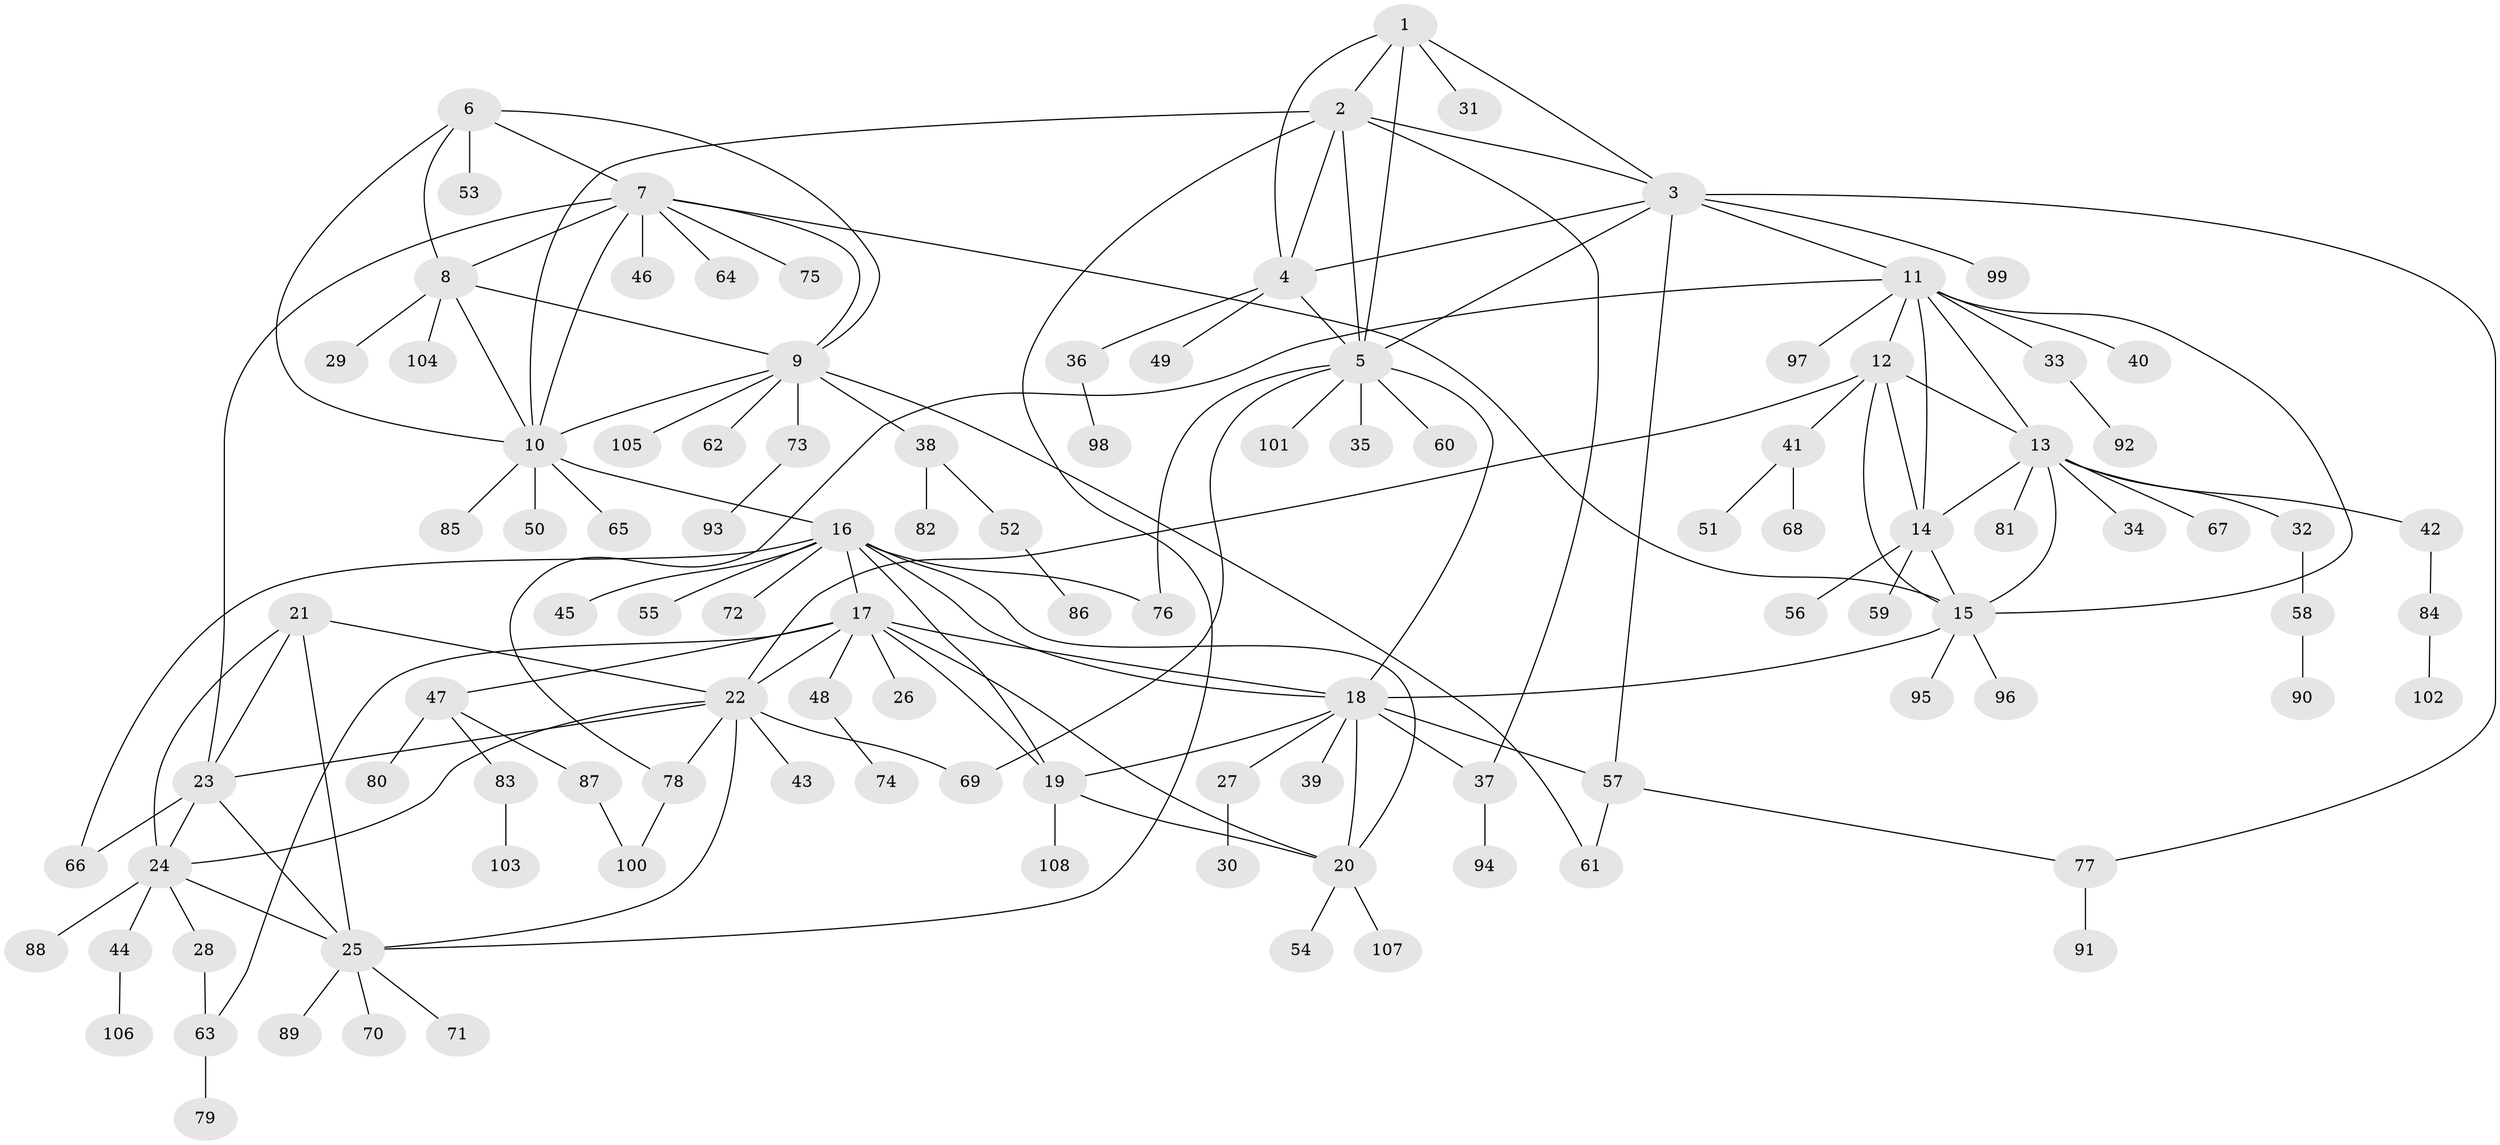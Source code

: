 // coarse degree distribution, {3: 0.060240963855421686, 7: 0.04819277108433735, 9: 0.04819277108433735, 8: 0.04819277108433735, 6: 0.04819277108433735, 12: 0.012048192771084338, 4: 0.03614457831325301, 1: 0.5662650602409639, 2: 0.13253012048192772}
// Generated by graph-tools (version 1.1) at 2025/24/03/03/25 07:24:10]
// undirected, 108 vertices, 153 edges
graph export_dot {
graph [start="1"]
  node [color=gray90,style=filled];
  1;
  2;
  3;
  4;
  5;
  6;
  7;
  8;
  9;
  10;
  11;
  12;
  13;
  14;
  15;
  16;
  17;
  18;
  19;
  20;
  21;
  22;
  23;
  24;
  25;
  26;
  27;
  28;
  29;
  30;
  31;
  32;
  33;
  34;
  35;
  36;
  37;
  38;
  39;
  40;
  41;
  42;
  43;
  44;
  45;
  46;
  47;
  48;
  49;
  50;
  51;
  52;
  53;
  54;
  55;
  56;
  57;
  58;
  59;
  60;
  61;
  62;
  63;
  64;
  65;
  66;
  67;
  68;
  69;
  70;
  71;
  72;
  73;
  74;
  75;
  76;
  77;
  78;
  79;
  80;
  81;
  82;
  83;
  84;
  85;
  86;
  87;
  88;
  89;
  90;
  91;
  92;
  93;
  94;
  95;
  96;
  97;
  98;
  99;
  100;
  101;
  102;
  103;
  104;
  105;
  106;
  107;
  108;
  1 -- 2;
  1 -- 3;
  1 -- 4;
  1 -- 5;
  1 -- 31;
  2 -- 3;
  2 -- 4;
  2 -- 5;
  2 -- 10;
  2 -- 25;
  2 -- 37;
  3 -- 4;
  3 -- 5;
  3 -- 11;
  3 -- 57;
  3 -- 77;
  3 -- 99;
  4 -- 5;
  4 -- 36;
  4 -- 49;
  5 -- 18;
  5 -- 35;
  5 -- 60;
  5 -- 69;
  5 -- 76;
  5 -- 101;
  6 -- 7;
  6 -- 8;
  6 -- 9;
  6 -- 10;
  6 -- 53;
  7 -- 8;
  7 -- 9;
  7 -- 10;
  7 -- 15;
  7 -- 23;
  7 -- 46;
  7 -- 64;
  7 -- 75;
  8 -- 9;
  8 -- 10;
  8 -- 29;
  8 -- 104;
  9 -- 10;
  9 -- 38;
  9 -- 61;
  9 -- 62;
  9 -- 73;
  9 -- 105;
  10 -- 16;
  10 -- 50;
  10 -- 65;
  10 -- 85;
  11 -- 12;
  11 -- 13;
  11 -- 14;
  11 -- 15;
  11 -- 33;
  11 -- 40;
  11 -- 78;
  11 -- 97;
  12 -- 13;
  12 -- 14;
  12 -- 15;
  12 -- 22;
  12 -- 41;
  13 -- 14;
  13 -- 15;
  13 -- 32;
  13 -- 34;
  13 -- 42;
  13 -- 67;
  13 -- 81;
  14 -- 15;
  14 -- 56;
  14 -- 59;
  15 -- 18;
  15 -- 95;
  15 -- 96;
  16 -- 17;
  16 -- 18;
  16 -- 19;
  16 -- 20;
  16 -- 45;
  16 -- 55;
  16 -- 66;
  16 -- 72;
  16 -- 76;
  17 -- 18;
  17 -- 19;
  17 -- 20;
  17 -- 22;
  17 -- 26;
  17 -- 47;
  17 -- 48;
  17 -- 63;
  18 -- 19;
  18 -- 20;
  18 -- 27;
  18 -- 37;
  18 -- 39;
  18 -- 57;
  19 -- 20;
  19 -- 108;
  20 -- 54;
  20 -- 107;
  21 -- 22;
  21 -- 23;
  21 -- 24;
  21 -- 25;
  22 -- 23;
  22 -- 24;
  22 -- 25;
  22 -- 43;
  22 -- 69;
  22 -- 78;
  23 -- 24;
  23 -- 25;
  23 -- 66;
  24 -- 25;
  24 -- 28;
  24 -- 44;
  24 -- 88;
  25 -- 70;
  25 -- 71;
  25 -- 89;
  27 -- 30;
  28 -- 63;
  32 -- 58;
  33 -- 92;
  36 -- 98;
  37 -- 94;
  38 -- 52;
  38 -- 82;
  41 -- 51;
  41 -- 68;
  42 -- 84;
  44 -- 106;
  47 -- 80;
  47 -- 83;
  47 -- 87;
  48 -- 74;
  52 -- 86;
  57 -- 61;
  57 -- 77;
  58 -- 90;
  63 -- 79;
  73 -- 93;
  77 -- 91;
  78 -- 100;
  83 -- 103;
  84 -- 102;
  87 -- 100;
}
